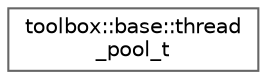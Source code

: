digraph "Graphical Class Hierarchy"
{
 // LATEX_PDF_SIZE
  bgcolor="transparent";
  edge [fontname=Helvetica,fontsize=10,labelfontname=Helvetica,labelfontsize=10];
  node [fontname=Helvetica,fontsize=10,shape=box,height=0.2,width=0.4];
  rankdir="LR";
  Node0 [id="Node000000",label="toolbox::base::thread\l_pool_t",height=0.2,width=0.4,color="grey40", fillcolor="white", style="filled",URL="$classtoolbox_1_1base_1_1thread__pool__t.html",tooltip=" "];
}
